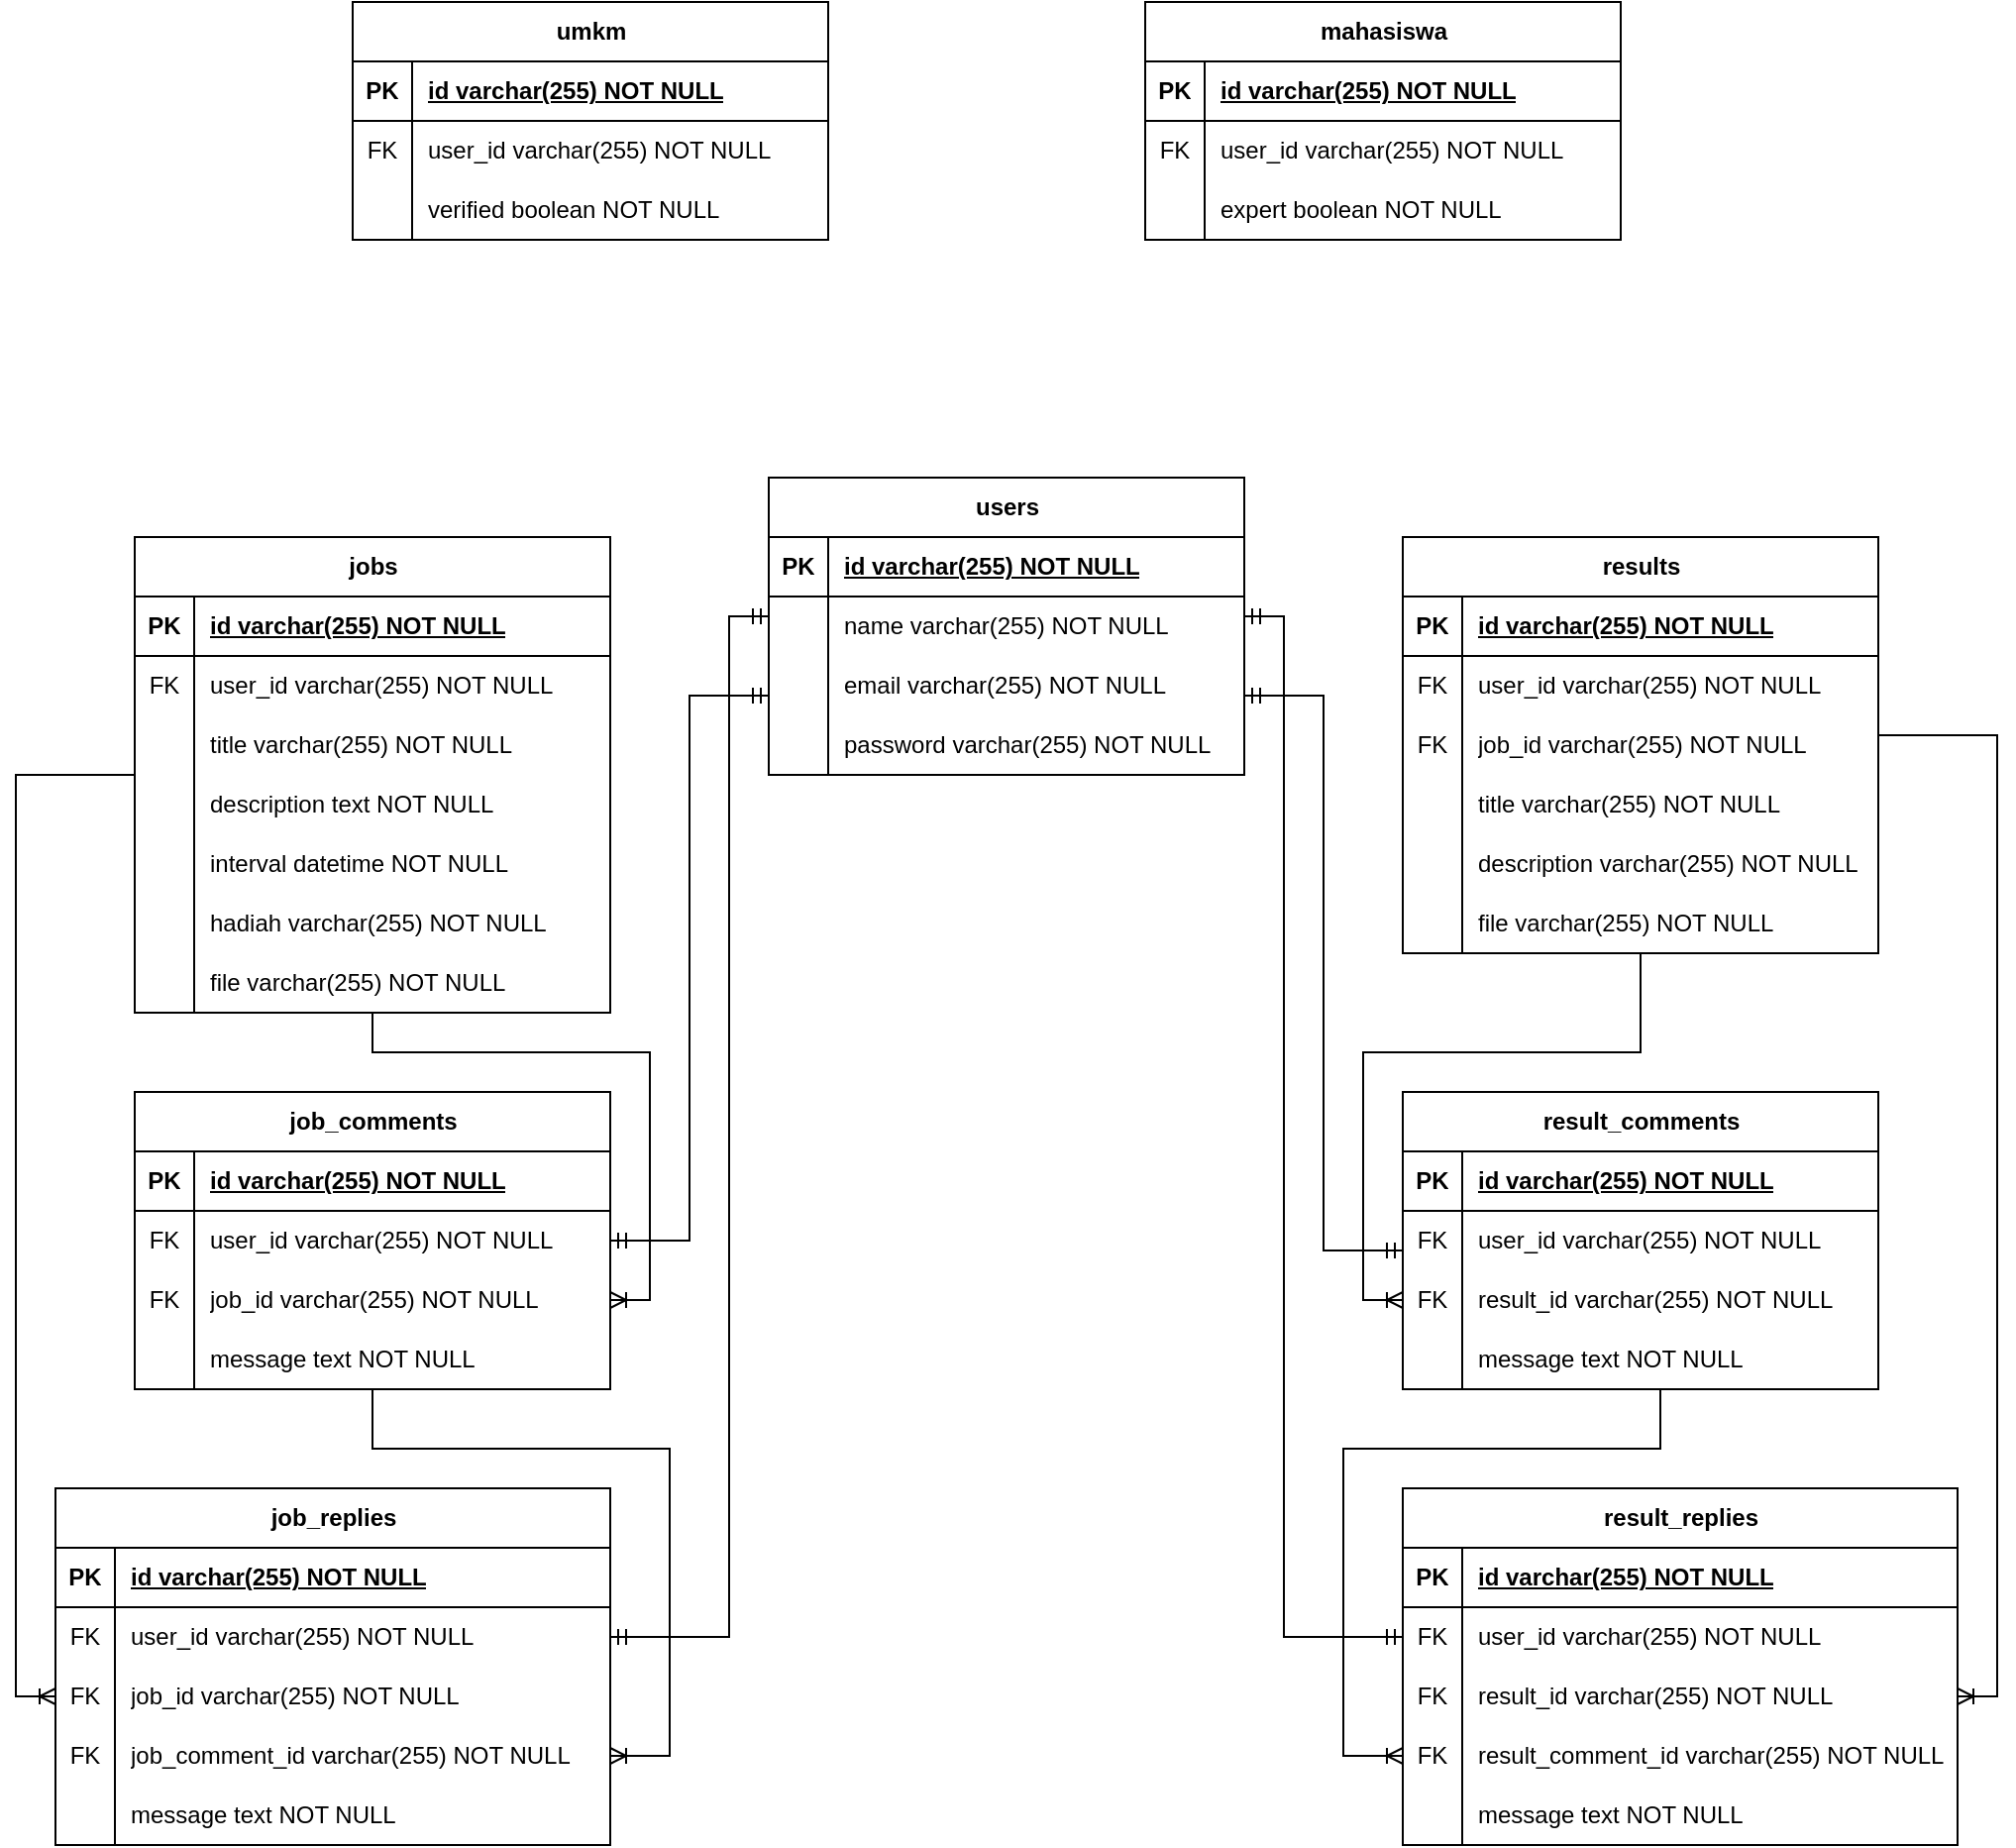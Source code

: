 <mxfile version="22.1.16" type="github">
  <diagram id="R2lEEEUBdFMjLlhIrx00" name="Page-1">
    <mxGraphModel dx="2143" dy="1618" grid="1" gridSize="10" guides="1" tooltips="1" connect="1" arrows="1" fold="1" page="1" pageScale="1" pageWidth="850" pageHeight="1100" math="0" shadow="0" extFonts="Permanent Marker^https://fonts.googleapis.com/css?family=Permanent+Marker">
      <root>
        <mxCell id="0" />
        <mxCell id="1" parent="0" />
        <mxCell id="wc5Q7rNn-N-xNiQu3_dc-1" value="users" style="shape=table;startSize=30;container=1;collapsible=1;childLayout=tableLayout;fixedRows=1;rowLines=0;fontStyle=1;align=center;resizeLast=1;html=1;" parent="1" vertex="1">
          <mxGeometry x="250" y="120" width="240" height="150" as="geometry" />
        </mxCell>
        <mxCell id="wc5Q7rNn-N-xNiQu3_dc-2" value="" style="shape=tableRow;horizontal=0;startSize=0;swimlaneHead=0;swimlaneBody=0;fillColor=none;collapsible=0;dropTarget=0;points=[[0,0.5],[1,0.5]];portConstraint=eastwest;top=0;left=0;right=0;bottom=1;" parent="wc5Q7rNn-N-xNiQu3_dc-1" vertex="1">
          <mxGeometry y="30" width="240" height="30" as="geometry" />
        </mxCell>
        <mxCell id="wc5Q7rNn-N-xNiQu3_dc-3" value="PK" style="shape=partialRectangle;connectable=0;fillColor=none;top=0;left=0;bottom=0;right=0;fontStyle=1;overflow=hidden;whiteSpace=wrap;html=1;" parent="wc5Q7rNn-N-xNiQu3_dc-2" vertex="1">
          <mxGeometry width="30" height="30" as="geometry">
            <mxRectangle width="30" height="30" as="alternateBounds" />
          </mxGeometry>
        </mxCell>
        <mxCell id="wc5Q7rNn-N-xNiQu3_dc-4" value="id varchar(255) NOT NULL" style="shape=partialRectangle;connectable=0;fillColor=none;top=0;left=0;bottom=0;right=0;align=left;spacingLeft=6;fontStyle=5;overflow=hidden;whiteSpace=wrap;html=1;" parent="wc5Q7rNn-N-xNiQu3_dc-2" vertex="1">
          <mxGeometry x="30" width="210" height="30" as="geometry">
            <mxRectangle width="210" height="30" as="alternateBounds" />
          </mxGeometry>
        </mxCell>
        <mxCell id="wc5Q7rNn-N-xNiQu3_dc-5" value="" style="shape=tableRow;horizontal=0;startSize=0;swimlaneHead=0;swimlaneBody=0;fillColor=none;collapsible=0;dropTarget=0;points=[[0,0.5],[1,0.5]];portConstraint=eastwest;top=0;left=0;right=0;bottom=0;" parent="wc5Q7rNn-N-xNiQu3_dc-1" vertex="1">
          <mxGeometry y="60" width="240" height="30" as="geometry" />
        </mxCell>
        <mxCell id="wc5Q7rNn-N-xNiQu3_dc-6" value="" style="shape=partialRectangle;connectable=0;fillColor=none;top=0;left=0;bottom=0;right=0;editable=1;overflow=hidden;whiteSpace=wrap;html=1;" parent="wc5Q7rNn-N-xNiQu3_dc-5" vertex="1">
          <mxGeometry width="30" height="30" as="geometry">
            <mxRectangle width="30" height="30" as="alternateBounds" />
          </mxGeometry>
        </mxCell>
        <mxCell id="wc5Q7rNn-N-xNiQu3_dc-7" value="name varchar(255) NOT NULL" style="shape=partialRectangle;connectable=0;fillColor=none;top=0;left=0;bottom=0;right=0;align=left;spacingLeft=6;overflow=hidden;whiteSpace=wrap;html=1;" parent="wc5Q7rNn-N-xNiQu3_dc-5" vertex="1">
          <mxGeometry x="30" width="210" height="30" as="geometry">
            <mxRectangle width="210" height="30" as="alternateBounds" />
          </mxGeometry>
        </mxCell>
        <mxCell id="wc5Q7rNn-N-xNiQu3_dc-8" value="" style="shape=tableRow;horizontal=0;startSize=0;swimlaneHead=0;swimlaneBody=0;fillColor=none;collapsible=0;dropTarget=0;points=[[0,0.5],[1,0.5]];portConstraint=eastwest;top=0;left=0;right=0;bottom=0;" parent="wc5Q7rNn-N-xNiQu3_dc-1" vertex="1">
          <mxGeometry y="90" width="240" height="30" as="geometry" />
        </mxCell>
        <mxCell id="wc5Q7rNn-N-xNiQu3_dc-9" value="" style="shape=partialRectangle;connectable=0;fillColor=none;top=0;left=0;bottom=0;right=0;editable=1;overflow=hidden;whiteSpace=wrap;html=1;" parent="wc5Q7rNn-N-xNiQu3_dc-8" vertex="1">
          <mxGeometry width="30" height="30" as="geometry">
            <mxRectangle width="30" height="30" as="alternateBounds" />
          </mxGeometry>
        </mxCell>
        <mxCell id="wc5Q7rNn-N-xNiQu3_dc-10" value="email varchar(255) NOT NULL" style="shape=partialRectangle;connectable=0;fillColor=none;top=0;left=0;bottom=0;right=0;align=left;spacingLeft=6;overflow=hidden;whiteSpace=wrap;html=1;" parent="wc5Q7rNn-N-xNiQu3_dc-8" vertex="1">
          <mxGeometry x="30" width="210" height="30" as="geometry">
            <mxRectangle width="210" height="30" as="alternateBounds" />
          </mxGeometry>
        </mxCell>
        <mxCell id="wc5Q7rNn-N-xNiQu3_dc-11" value="" style="shape=tableRow;horizontal=0;startSize=0;swimlaneHead=0;swimlaneBody=0;fillColor=none;collapsible=0;dropTarget=0;points=[[0,0.5],[1,0.5]];portConstraint=eastwest;top=0;left=0;right=0;bottom=0;" parent="wc5Q7rNn-N-xNiQu3_dc-1" vertex="1">
          <mxGeometry y="120" width="240" height="30" as="geometry" />
        </mxCell>
        <mxCell id="wc5Q7rNn-N-xNiQu3_dc-12" value="" style="shape=partialRectangle;connectable=0;fillColor=none;top=0;left=0;bottom=0;right=0;editable=1;overflow=hidden;whiteSpace=wrap;html=1;" parent="wc5Q7rNn-N-xNiQu3_dc-11" vertex="1">
          <mxGeometry width="30" height="30" as="geometry">
            <mxRectangle width="30" height="30" as="alternateBounds" />
          </mxGeometry>
        </mxCell>
        <mxCell id="wc5Q7rNn-N-xNiQu3_dc-13" value="password varchar(255) NOT NULL" style="shape=partialRectangle;connectable=0;fillColor=none;top=0;left=0;bottom=0;right=0;align=left;spacingLeft=6;overflow=hidden;whiteSpace=wrap;html=1;" parent="wc5Q7rNn-N-xNiQu3_dc-11" vertex="1">
          <mxGeometry x="30" width="210" height="30" as="geometry">
            <mxRectangle width="210" height="30" as="alternateBounds" />
          </mxGeometry>
        </mxCell>
        <mxCell id="wc5Q7rNn-N-xNiQu3_dc-42" value="jobs" style="shape=table;startSize=30;container=1;collapsible=1;childLayout=tableLayout;fixedRows=1;rowLines=0;fontStyle=1;align=center;resizeLast=1;html=1;" parent="1" vertex="1">
          <mxGeometry x="-70" y="150" width="240" height="240" as="geometry" />
        </mxCell>
        <mxCell id="wc5Q7rNn-N-xNiQu3_dc-43" value="" style="shape=tableRow;horizontal=0;startSize=0;swimlaneHead=0;swimlaneBody=0;fillColor=none;collapsible=0;dropTarget=0;points=[[0,0.5],[1,0.5]];portConstraint=eastwest;top=0;left=0;right=0;bottom=1;" parent="wc5Q7rNn-N-xNiQu3_dc-42" vertex="1">
          <mxGeometry y="30" width="240" height="30" as="geometry" />
        </mxCell>
        <mxCell id="wc5Q7rNn-N-xNiQu3_dc-44" value="PK" style="shape=partialRectangle;connectable=0;fillColor=none;top=0;left=0;bottom=0;right=0;fontStyle=1;overflow=hidden;whiteSpace=wrap;html=1;" parent="wc5Q7rNn-N-xNiQu3_dc-43" vertex="1">
          <mxGeometry width="30" height="30" as="geometry">
            <mxRectangle width="30" height="30" as="alternateBounds" />
          </mxGeometry>
        </mxCell>
        <mxCell id="wc5Q7rNn-N-xNiQu3_dc-45" value="id varchar(255) NOT NULL" style="shape=partialRectangle;connectable=0;fillColor=none;top=0;left=0;bottom=0;right=0;align=left;spacingLeft=6;fontStyle=5;overflow=hidden;whiteSpace=wrap;html=1;" parent="wc5Q7rNn-N-xNiQu3_dc-43" vertex="1">
          <mxGeometry x="30" width="210" height="30" as="geometry">
            <mxRectangle width="210" height="30" as="alternateBounds" />
          </mxGeometry>
        </mxCell>
        <mxCell id="wc5Q7rNn-N-xNiQu3_dc-46" value="" style="shape=tableRow;horizontal=0;startSize=0;swimlaneHead=0;swimlaneBody=0;fillColor=none;collapsible=0;dropTarget=0;points=[[0,0.5],[1,0.5]];portConstraint=eastwest;top=0;left=0;right=0;bottom=0;" parent="wc5Q7rNn-N-xNiQu3_dc-42" vertex="1">
          <mxGeometry y="60" width="240" height="30" as="geometry" />
        </mxCell>
        <mxCell id="wc5Q7rNn-N-xNiQu3_dc-47" value="FK" style="shape=partialRectangle;connectable=0;fillColor=none;top=0;left=0;bottom=0;right=0;editable=1;overflow=hidden;whiteSpace=wrap;html=1;" parent="wc5Q7rNn-N-xNiQu3_dc-46" vertex="1">
          <mxGeometry width="30" height="30" as="geometry">
            <mxRectangle width="30" height="30" as="alternateBounds" />
          </mxGeometry>
        </mxCell>
        <mxCell id="wc5Q7rNn-N-xNiQu3_dc-48" value="user_id varchar(255) NOT NULL" style="shape=partialRectangle;connectable=0;fillColor=none;top=0;left=0;bottom=0;right=0;align=left;spacingLeft=6;overflow=hidden;whiteSpace=wrap;html=1;" parent="wc5Q7rNn-N-xNiQu3_dc-46" vertex="1">
          <mxGeometry x="30" width="210" height="30" as="geometry">
            <mxRectangle width="210" height="30" as="alternateBounds" />
          </mxGeometry>
        </mxCell>
        <mxCell id="wc5Q7rNn-N-xNiQu3_dc-49" value="" style="shape=tableRow;horizontal=0;startSize=0;swimlaneHead=0;swimlaneBody=0;fillColor=none;collapsible=0;dropTarget=0;points=[[0,0.5],[1,0.5]];portConstraint=eastwest;top=0;left=0;right=0;bottom=0;" parent="wc5Q7rNn-N-xNiQu3_dc-42" vertex="1">
          <mxGeometry y="90" width="240" height="30" as="geometry" />
        </mxCell>
        <mxCell id="wc5Q7rNn-N-xNiQu3_dc-50" value="" style="shape=partialRectangle;connectable=0;fillColor=none;top=0;left=0;bottom=0;right=0;editable=1;overflow=hidden;whiteSpace=wrap;html=1;" parent="wc5Q7rNn-N-xNiQu3_dc-49" vertex="1">
          <mxGeometry width="30" height="30" as="geometry">
            <mxRectangle width="30" height="30" as="alternateBounds" />
          </mxGeometry>
        </mxCell>
        <mxCell id="wc5Q7rNn-N-xNiQu3_dc-51" value="title varchar(255) NOT NULL" style="shape=partialRectangle;connectable=0;fillColor=none;top=0;left=0;bottom=0;right=0;align=left;spacingLeft=6;overflow=hidden;whiteSpace=wrap;html=1;" parent="wc5Q7rNn-N-xNiQu3_dc-49" vertex="1">
          <mxGeometry x="30" width="210" height="30" as="geometry">
            <mxRectangle width="210" height="30" as="alternateBounds" />
          </mxGeometry>
        </mxCell>
        <mxCell id="wc5Q7rNn-N-xNiQu3_dc-52" value="" style="shape=tableRow;horizontal=0;startSize=0;swimlaneHead=0;swimlaneBody=0;fillColor=none;collapsible=0;dropTarget=0;points=[[0,0.5],[1,0.5]];portConstraint=eastwest;top=0;left=0;right=0;bottom=0;" parent="wc5Q7rNn-N-xNiQu3_dc-42" vertex="1">
          <mxGeometry y="120" width="240" height="30" as="geometry" />
        </mxCell>
        <mxCell id="wc5Q7rNn-N-xNiQu3_dc-53" value="" style="shape=partialRectangle;connectable=0;fillColor=none;top=0;left=0;bottom=0;right=0;editable=1;overflow=hidden;whiteSpace=wrap;html=1;" parent="wc5Q7rNn-N-xNiQu3_dc-52" vertex="1">
          <mxGeometry width="30" height="30" as="geometry">
            <mxRectangle width="30" height="30" as="alternateBounds" />
          </mxGeometry>
        </mxCell>
        <mxCell id="wc5Q7rNn-N-xNiQu3_dc-54" value="description text NOT NULL" style="shape=partialRectangle;connectable=0;fillColor=none;top=0;left=0;bottom=0;right=0;align=left;spacingLeft=6;overflow=hidden;whiteSpace=wrap;html=1;" parent="wc5Q7rNn-N-xNiQu3_dc-52" vertex="1">
          <mxGeometry x="30" width="210" height="30" as="geometry">
            <mxRectangle width="210" height="30" as="alternateBounds" />
          </mxGeometry>
        </mxCell>
        <mxCell id="wc5Q7rNn-N-xNiQu3_dc-55" value="" style="shape=tableRow;horizontal=0;startSize=0;swimlaneHead=0;swimlaneBody=0;fillColor=none;collapsible=0;dropTarget=0;points=[[0,0.5],[1,0.5]];portConstraint=eastwest;top=0;left=0;right=0;bottom=0;" parent="wc5Q7rNn-N-xNiQu3_dc-42" vertex="1">
          <mxGeometry y="150" width="240" height="30" as="geometry" />
        </mxCell>
        <mxCell id="wc5Q7rNn-N-xNiQu3_dc-56" value="" style="shape=partialRectangle;connectable=0;fillColor=none;top=0;left=0;bottom=0;right=0;editable=1;overflow=hidden;whiteSpace=wrap;html=1;" parent="wc5Q7rNn-N-xNiQu3_dc-55" vertex="1">
          <mxGeometry width="30" height="30" as="geometry">
            <mxRectangle width="30" height="30" as="alternateBounds" />
          </mxGeometry>
        </mxCell>
        <mxCell id="wc5Q7rNn-N-xNiQu3_dc-57" value="interval datetime NOT NULL" style="shape=partialRectangle;connectable=0;fillColor=none;top=0;left=0;bottom=0;right=0;align=left;spacingLeft=6;overflow=hidden;whiteSpace=wrap;html=1;" parent="wc5Q7rNn-N-xNiQu3_dc-55" vertex="1">
          <mxGeometry x="30" width="210" height="30" as="geometry">
            <mxRectangle width="210" height="30" as="alternateBounds" />
          </mxGeometry>
        </mxCell>
        <mxCell id="wc5Q7rNn-N-xNiQu3_dc-58" value="" style="shape=tableRow;horizontal=0;startSize=0;swimlaneHead=0;swimlaneBody=0;fillColor=none;collapsible=0;dropTarget=0;points=[[0,0.5],[1,0.5]];portConstraint=eastwest;top=0;left=0;right=0;bottom=0;" parent="wc5Q7rNn-N-xNiQu3_dc-42" vertex="1">
          <mxGeometry y="180" width="240" height="30" as="geometry" />
        </mxCell>
        <mxCell id="wc5Q7rNn-N-xNiQu3_dc-59" value="" style="shape=partialRectangle;connectable=0;fillColor=none;top=0;left=0;bottom=0;right=0;editable=1;overflow=hidden;whiteSpace=wrap;html=1;" parent="wc5Q7rNn-N-xNiQu3_dc-58" vertex="1">
          <mxGeometry width="30" height="30" as="geometry">
            <mxRectangle width="30" height="30" as="alternateBounds" />
          </mxGeometry>
        </mxCell>
        <mxCell id="wc5Q7rNn-N-xNiQu3_dc-60" value="hadiah varchar(255) NOT NULL" style="shape=partialRectangle;connectable=0;fillColor=none;top=0;left=0;bottom=0;right=0;align=left;spacingLeft=6;overflow=hidden;whiteSpace=wrap;html=1;" parent="wc5Q7rNn-N-xNiQu3_dc-58" vertex="1">
          <mxGeometry x="30" width="210" height="30" as="geometry">
            <mxRectangle width="210" height="30" as="alternateBounds" />
          </mxGeometry>
        </mxCell>
        <mxCell id="q7Uk0JzoAxezMymjL-A8-65" value="" style="shape=tableRow;horizontal=0;startSize=0;swimlaneHead=0;swimlaneBody=0;fillColor=none;collapsible=0;dropTarget=0;points=[[0,0.5],[1,0.5]];portConstraint=eastwest;top=0;left=0;right=0;bottom=0;" vertex="1" parent="wc5Q7rNn-N-xNiQu3_dc-42">
          <mxGeometry y="210" width="240" height="30" as="geometry" />
        </mxCell>
        <mxCell id="q7Uk0JzoAxezMymjL-A8-66" value="" style="shape=partialRectangle;connectable=0;fillColor=none;top=0;left=0;bottom=0;right=0;editable=1;overflow=hidden;whiteSpace=wrap;html=1;" vertex="1" parent="q7Uk0JzoAxezMymjL-A8-65">
          <mxGeometry width="30" height="30" as="geometry">
            <mxRectangle width="30" height="30" as="alternateBounds" />
          </mxGeometry>
        </mxCell>
        <mxCell id="q7Uk0JzoAxezMymjL-A8-67" value="file varchar(255) NOT NULL" style="shape=partialRectangle;connectable=0;fillColor=none;top=0;left=0;bottom=0;right=0;align=left;spacingLeft=6;overflow=hidden;whiteSpace=wrap;html=1;" vertex="1" parent="q7Uk0JzoAxezMymjL-A8-65">
          <mxGeometry x="30" width="210" height="30" as="geometry">
            <mxRectangle width="210" height="30" as="alternateBounds" />
          </mxGeometry>
        </mxCell>
        <mxCell id="wc5Q7rNn-N-xNiQu3_dc-67" value="job_comments" style="shape=table;startSize=30;container=1;collapsible=1;childLayout=tableLayout;fixedRows=1;rowLines=0;fontStyle=1;align=center;resizeLast=1;html=1;" parent="1" vertex="1">
          <mxGeometry x="-70" y="430" width="240" height="150" as="geometry" />
        </mxCell>
        <mxCell id="wc5Q7rNn-N-xNiQu3_dc-68" value="" style="shape=tableRow;horizontal=0;startSize=0;swimlaneHead=0;swimlaneBody=0;fillColor=none;collapsible=0;dropTarget=0;points=[[0,0.5],[1,0.5]];portConstraint=eastwest;top=0;left=0;right=0;bottom=1;" parent="wc5Q7rNn-N-xNiQu3_dc-67" vertex="1">
          <mxGeometry y="30" width="240" height="30" as="geometry" />
        </mxCell>
        <mxCell id="wc5Q7rNn-N-xNiQu3_dc-69" value="PK" style="shape=partialRectangle;connectable=0;fillColor=none;top=0;left=0;bottom=0;right=0;fontStyle=1;overflow=hidden;whiteSpace=wrap;html=1;" parent="wc5Q7rNn-N-xNiQu3_dc-68" vertex="1">
          <mxGeometry width="30" height="30" as="geometry">
            <mxRectangle width="30" height="30" as="alternateBounds" />
          </mxGeometry>
        </mxCell>
        <mxCell id="wc5Q7rNn-N-xNiQu3_dc-70" value="id varchar(255) NOT NULL" style="shape=partialRectangle;connectable=0;fillColor=none;top=0;left=0;bottom=0;right=0;align=left;spacingLeft=6;fontStyle=5;overflow=hidden;whiteSpace=wrap;html=1;" parent="wc5Q7rNn-N-xNiQu3_dc-68" vertex="1">
          <mxGeometry x="30" width="210" height="30" as="geometry">
            <mxRectangle width="210" height="30" as="alternateBounds" />
          </mxGeometry>
        </mxCell>
        <mxCell id="wc5Q7rNn-N-xNiQu3_dc-96" value="" style="shape=tableRow;horizontal=0;startSize=0;swimlaneHead=0;swimlaneBody=0;fillColor=none;collapsible=0;dropTarget=0;points=[[0,0.5],[1,0.5]];portConstraint=eastwest;top=0;left=0;right=0;bottom=0;" parent="wc5Q7rNn-N-xNiQu3_dc-67" vertex="1">
          <mxGeometry y="60" width="240" height="30" as="geometry" />
        </mxCell>
        <mxCell id="wc5Q7rNn-N-xNiQu3_dc-97" value="FK" style="shape=partialRectangle;connectable=0;fillColor=none;top=0;left=0;bottom=0;right=0;editable=1;overflow=hidden;whiteSpace=wrap;html=1;" parent="wc5Q7rNn-N-xNiQu3_dc-96" vertex="1">
          <mxGeometry width="30" height="30" as="geometry">
            <mxRectangle width="30" height="30" as="alternateBounds" />
          </mxGeometry>
        </mxCell>
        <mxCell id="wc5Q7rNn-N-xNiQu3_dc-98" value="user_id varchar(255) NOT NULL" style="shape=partialRectangle;connectable=0;fillColor=none;top=0;left=0;bottom=0;right=0;align=left;spacingLeft=6;overflow=hidden;whiteSpace=wrap;html=1;" parent="wc5Q7rNn-N-xNiQu3_dc-96" vertex="1">
          <mxGeometry x="30" width="210" height="30" as="geometry">
            <mxRectangle width="210" height="30" as="alternateBounds" />
          </mxGeometry>
        </mxCell>
        <mxCell id="wc5Q7rNn-N-xNiQu3_dc-108" value="" style="shape=tableRow;horizontal=0;startSize=0;swimlaneHead=0;swimlaneBody=0;fillColor=none;collapsible=0;dropTarget=0;points=[[0,0.5],[1,0.5]];portConstraint=eastwest;top=0;left=0;right=0;bottom=0;" parent="wc5Q7rNn-N-xNiQu3_dc-67" vertex="1">
          <mxGeometry y="90" width="240" height="30" as="geometry" />
        </mxCell>
        <mxCell id="wc5Q7rNn-N-xNiQu3_dc-109" value="FK" style="shape=partialRectangle;connectable=0;fillColor=none;top=0;left=0;bottom=0;right=0;editable=1;overflow=hidden;whiteSpace=wrap;html=1;" parent="wc5Q7rNn-N-xNiQu3_dc-108" vertex="1">
          <mxGeometry width="30" height="30" as="geometry">
            <mxRectangle width="30" height="30" as="alternateBounds" />
          </mxGeometry>
        </mxCell>
        <mxCell id="wc5Q7rNn-N-xNiQu3_dc-110" value="job_id varchar(255) NOT NULL" style="shape=partialRectangle;connectable=0;fillColor=none;top=0;left=0;bottom=0;right=0;align=left;spacingLeft=6;overflow=hidden;whiteSpace=wrap;html=1;" parent="wc5Q7rNn-N-xNiQu3_dc-108" vertex="1">
          <mxGeometry x="30" width="210" height="30" as="geometry">
            <mxRectangle width="210" height="30" as="alternateBounds" />
          </mxGeometry>
        </mxCell>
        <mxCell id="q7Uk0JzoAxezMymjL-A8-72" value="" style="shape=tableRow;horizontal=0;startSize=0;swimlaneHead=0;swimlaneBody=0;fillColor=none;collapsible=0;dropTarget=0;points=[[0,0.5],[1,0.5]];portConstraint=eastwest;top=0;left=0;right=0;bottom=0;" vertex="1" parent="wc5Q7rNn-N-xNiQu3_dc-67">
          <mxGeometry y="120" width="240" height="30" as="geometry" />
        </mxCell>
        <mxCell id="q7Uk0JzoAxezMymjL-A8-73" value="" style="shape=partialRectangle;connectable=0;fillColor=none;top=0;left=0;bottom=0;right=0;editable=1;overflow=hidden;whiteSpace=wrap;html=1;" vertex="1" parent="q7Uk0JzoAxezMymjL-A8-72">
          <mxGeometry width="30" height="30" as="geometry">
            <mxRectangle width="30" height="30" as="alternateBounds" />
          </mxGeometry>
        </mxCell>
        <mxCell id="q7Uk0JzoAxezMymjL-A8-74" value="message text NOT NULL" style="shape=partialRectangle;connectable=0;fillColor=none;top=0;left=0;bottom=0;right=0;align=left;spacingLeft=6;overflow=hidden;whiteSpace=wrap;html=1;" vertex="1" parent="q7Uk0JzoAxezMymjL-A8-72">
          <mxGeometry x="30" width="210" height="30" as="geometry">
            <mxRectangle width="210" height="30" as="alternateBounds" />
          </mxGeometry>
        </mxCell>
        <mxCell id="wc5Q7rNn-N-xNiQu3_dc-115" value="job_replies" style="shape=table;startSize=30;container=1;collapsible=1;childLayout=tableLayout;fixedRows=1;rowLines=0;fontStyle=1;align=center;resizeLast=1;html=1;" parent="1" vertex="1">
          <mxGeometry x="-110" y="630" width="280" height="180" as="geometry" />
        </mxCell>
        <mxCell id="wc5Q7rNn-N-xNiQu3_dc-116" value="" style="shape=tableRow;horizontal=0;startSize=0;swimlaneHead=0;swimlaneBody=0;fillColor=none;collapsible=0;dropTarget=0;points=[[0,0.5],[1,0.5]];portConstraint=eastwest;top=0;left=0;right=0;bottom=1;" parent="wc5Q7rNn-N-xNiQu3_dc-115" vertex="1">
          <mxGeometry y="30" width="280" height="30" as="geometry" />
        </mxCell>
        <mxCell id="wc5Q7rNn-N-xNiQu3_dc-117" value="PK" style="shape=partialRectangle;connectable=0;fillColor=none;top=0;left=0;bottom=0;right=0;fontStyle=1;overflow=hidden;whiteSpace=wrap;html=1;" parent="wc5Q7rNn-N-xNiQu3_dc-116" vertex="1">
          <mxGeometry width="30" height="30" as="geometry">
            <mxRectangle width="30" height="30" as="alternateBounds" />
          </mxGeometry>
        </mxCell>
        <mxCell id="wc5Q7rNn-N-xNiQu3_dc-118" value="id varchar(255) NOT NULL" style="shape=partialRectangle;connectable=0;fillColor=none;top=0;left=0;bottom=0;right=0;align=left;spacingLeft=6;fontStyle=5;overflow=hidden;whiteSpace=wrap;html=1;" parent="wc5Q7rNn-N-xNiQu3_dc-116" vertex="1">
          <mxGeometry x="30" width="250" height="30" as="geometry">
            <mxRectangle width="250" height="30" as="alternateBounds" />
          </mxGeometry>
        </mxCell>
        <mxCell id="wc5Q7rNn-N-xNiQu3_dc-119" value="" style="shape=tableRow;horizontal=0;startSize=0;swimlaneHead=0;swimlaneBody=0;fillColor=none;collapsible=0;dropTarget=0;points=[[0,0.5],[1,0.5]];portConstraint=eastwest;top=0;left=0;right=0;bottom=0;" parent="wc5Q7rNn-N-xNiQu3_dc-115" vertex="1">
          <mxGeometry y="60" width="280" height="30" as="geometry" />
        </mxCell>
        <mxCell id="wc5Q7rNn-N-xNiQu3_dc-120" value="FK" style="shape=partialRectangle;connectable=0;fillColor=none;top=0;left=0;bottom=0;right=0;editable=1;overflow=hidden;whiteSpace=wrap;html=1;" parent="wc5Q7rNn-N-xNiQu3_dc-119" vertex="1">
          <mxGeometry width="30" height="30" as="geometry">
            <mxRectangle width="30" height="30" as="alternateBounds" />
          </mxGeometry>
        </mxCell>
        <mxCell id="wc5Q7rNn-N-xNiQu3_dc-121" value="user_id varchar(255) NOT NULL" style="shape=partialRectangle;connectable=0;fillColor=none;top=0;left=0;bottom=0;right=0;align=left;spacingLeft=6;overflow=hidden;whiteSpace=wrap;html=1;" parent="wc5Q7rNn-N-xNiQu3_dc-119" vertex="1">
          <mxGeometry x="30" width="250" height="30" as="geometry">
            <mxRectangle width="250" height="30" as="alternateBounds" />
          </mxGeometry>
        </mxCell>
        <mxCell id="wc5Q7rNn-N-xNiQu3_dc-122" value="" style="shape=tableRow;horizontal=0;startSize=0;swimlaneHead=0;swimlaneBody=0;fillColor=none;collapsible=0;dropTarget=0;points=[[0,0.5],[1,0.5]];portConstraint=eastwest;top=0;left=0;right=0;bottom=0;" parent="wc5Q7rNn-N-xNiQu3_dc-115" vertex="1">
          <mxGeometry y="90" width="280" height="30" as="geometry" />
        </mxCell>
        <mxCell id="wc5Q7rNn-N-xNiQu3_dc-123" value="FK" style="shape=partialRectangle;connectable=0;fillColor=none;top=0;left=0;bottom=0;right=0;editable=1;overflow=hidden;whiteSpace=wrap;html=1;" parent="wc5Q7rNn-N-xNiQu3_dc-122" vertex="1">
          <mxGeometry width="30" height="30" as="geometry">
            <mxRectangle width="30" height="30" as="alternateBounds" />
          </mxGeometry>
        </mxCell>
        <mxCell id="wc5Q7rNn-N-xNiQu3_dc-124" value="job_id varchar(255) NOT NULL" style="shape=partialRectangle;connectable=0;fillColor=none;top=0;left=0;bottom=0;right=0;align=left;spacingLeft=6;overflow=hidden;whiteSpace=wrap;html=1;" parent="wc5Q7rNn-N-xNiQu3_dc-122" vertex="1">
          <mxGeometry x="30" width="250" height="30" as="geometry">
            <mxRectangle width="250" height="30" as="alternateBounds" />
          </mxGeometry>
        </mxCell>
        <mxCell id="wc5Q7rNn-N-xNiQu3_dc-125" value="" style="shape=tableRow;horizontal=0;startSize=0;swimlaneHead=0;swimlaneBody=0;fillColor=none;collapsible=0;dropTarget=0;points=[[0,0.5],[1,0.5]];portConstraint=eastwest;top=0;left=0;right=0;bottom=0;" parent="wc5Q7rNn-N-xNiQu3_dc-115" vertex="1">
          <mxGeometry y="120" width="280" height="30" as="geometry" />
        </mxCell>
        <mxCell id="wc5Q7rNn-N-xNiQu3_dc-126" value="FK" style="shape=partialRectangle;connectable=0;fillColor=none;top=0;left=0;bottom=0;right=0;editable=1;overflow=hidden;whiteSpace=wrap;html=1;" parent="wc5Q7rNn-N-xNiQu3_dc-125" vertex="1">
          <mxGeometry width="30" height="30" as="geometry">
            <mxRectangle width="30" height="30" as="alternateBounds" />
          </mxGeometry>
        </mxCell>
        <mxCell id="wc5Q7rNn-N-xNiQu3_dc-127" value="job_comment_id varchar(255) NOT NULL" style="shape=partialRectangle;connectable=0;fillColor=none;top=0;left=0;bottom=0;right=0;align=left;spacingLeft=6;overflow=hidden;whiteSpace=wrap;html=1;" parent="wc5Q7rNn-N-xNiQu3_dc-125" vertex="1">
          <mxGeometry x="30" width="250" height="30" as="geometry">
            <mxRectangle width="250" height="30" as="alternateBounds" />
          </mxGeometry>
        </mxCell>
        <mxCell id="q7Uk0JzoAxezMymjL-A8-33" value="" style="shape=tableRow;horizontal=0;startSize=0;swimlaneHead=0;swimlaneBody=0;fillColor=none;collapsible=0;dropTarget=0;points=[[0,0.5],[1,0.5]];portConstraint=eastwest;top=0;left=0;right=0;bottom=0;" vertex="1" parent="wc5Q7rNn-N-xNiQu3_dc-115">
          <mxGeometry y="150" width="280" height="30" as="geometry" />
        </mxCell>
        <mxCell id="q7Uk0JzoAxezMymjL-A8-34" value="" style="shape=partialRectangle;connectable=0;fillColor=none;top=0;left=0;bottom=0;right=0;editable=1;overflow=hidden;whiteSpace=wrap;html=1;" vertex="1" parent="q7Uk0JzoAxezMymjL-A8-33">
          <mxGeometry width="30" height="30" as="geometry">
            <mxRectangle width="30" height="30" as="alternateBounds" />
          </mxGeometry>
        </mxCell>
        <mxCell id="q7Uk0JzoAxezMymjL-A8-35" value="message text NOT NULL" style="shape=partialRectangle;connectable=0;fillColor=none;top=0;left=0;bottom=0;right=0;align=left;spacingLeft=6;overflow=hidden;whiteSpace=wrap;html=1;" vertex="1" parent="q7Uk0JzoAxezMymjL-A8-33">
          <mxGeometry x="30" width="250" height="30" as="geometry">
            <mxRectangle width="250" height="30" as="alternateBounds" />
          </mxGeometry>
        </mxCell>
        <mxCell id="q7Uk0JzoAxezMymjL-A8-6" value="results" style="shape=table;startSize=30;container=1;collapsible=1;childLayout=tableLayout;fixedRows=1;rowLines=0;fontStyle=1;align=center;resizeLast=1;html=1;" vertex="1" parent="1">
          <mxGeometry x="570" y="150" width="240" height="210" as="geometry" />
        </mxCell>
        <mxCell id="q7Uk0JzoAxezMymjL-A8-7" value="" style="shape=tableRow;horizontal=0;startSize=0;swimlaneHead=0;swimlaneBody=0;fillColor=none;collapsible=0;dropTarget=0;points=[[0,0.5],[1,0.5]];portConstraint=eastwest;top=0;left=0;right=0;bottom=1;" vertex="1" parent="q7Uk0JzoAxezMymjL-A8-6">
          <mxGeometry y="30" width="240" height="30" as="geometry" />
        </mxCell>
        <mxCell id="q7Uk0JzoAxezMymjL-A8-8" value="PK" style="shape=partialRectangle;connectable=0;fillColor=none;top=0;left=0;bottom=0;right=0;fontStyle=1;overflow=hidden;whiteSpace=wrap;html=1;" vertex="1" parent="q7Uk0JzoAxezMymjL-A8-7">
          <mxGeometry width="30" height="30" as="geometry">
            <mxRectangle width="30" height="30" as="alternateBounds" />
          </mxGeometry>
        </mxCell>
        <mxCell id="q7Uk0JzoAxezMymjL-A8-9" value="id varchar(255) NOT NULL" style="shape=partialRectangle;connectable=0;fillColor=none;top=0;left=0;bottom=0;right=0;align=left;spacingLeft=6;fontStyle=5;overflow=hidden;whiteSpace=wrap;html=1;" vertex="1" parent="q7Uk0JzoAxezMymjL-A8-7">
          <mxGeometry x="30" width="210" height="30" as="geometry">
            <mxRectangle width="210" height="30" as="alternateBounds" />
          </mxGeometry>
        </mxCell>
        <mxCell id="q7Uk0JzoAxezMymjL-A8-25" value="" style="shape=tableRow;horizontal=0;startSize=0;swimlaneHead=0;swimlaneBody=0;fillColor=none;collapsible=0;dropTarget=0;points=[[0,0.5],[1,0.5]];portConstraint=eastwest;top=0;left=0;right=0;bottom=0;" vertex="1" parent="q7Uk0JzoAxezMymjL-A8-6">
          <mxGeometry y="60" width="240" height="30" as="geometry" />
        </mxCell>
        <mxCell id="q7Uk0JzoAxezMymjL-A8-26" value="FK" style="shape=partialRectangle;connectable=0;fillColor=none;top=0;left=0;bottom=0;right=0;editable=1;overflow=hidden;whiteSpace=wrap;html=1;" vertex="1" parent="q7Uk0JzoAxezMymjL-A8-25">
          <mxGeometry width="30" height="30" as="geometry">
            <mxRectangle width="30" height="30" as="alternateBounds" />
          </mxGeometry>
        </mxCell>
        <mxCell id="q7Uk0JzoAxezMymjL-A8-27" value="user_id varchar(255) NOT NULL" style="shape=partialRectangle;connectable=0;fillColor=none;top=0;left=0;bottom=0;right=0;align=left;spacingLeft=6;overflow=hidden;whiteSpace=wrap;html=1;" vertex="1" parent="q7Uk0JzoAxezMymjL-A8-25">
          <mxGeometry x="30" width="210" height="30" as="geometry">
            <mxRectangle width="210" height="30" as="alternateBounds" />
          </mxGeometry>
        </mxCell>
        <mxCell id="q7Uk0JzoAxezMymjL-A8-29" value="" style="shape=tableRow;horizontal=0;startSize=0;swimlaneHead=0;swimlaneBody=0;fillColor=none;collapsible=0;dropTarget=0;points=[[0,0.5],[1,0.5]];portConstraint=eastwest;top=0;left=0;right=0;bottom=0;" vertex="1" parent="q7Uk0JzoAxezMymjL-A8-6">
          <mxGeometry y="90" width="240" height="30" as="geometry" />
        </mxCell>
        <mxCell id="q7Uk0JzoAxezMymjL-A8-30" value="FK" style="shape=partialRectangle;connectable=0;fillColor=none;top=0;left=0;bottom=0;right=0;editable=1;overflow=hidden;whiteSpace=wrap;html=1;" vertex="1" parent="q7Uk0JzoAxezMymjL-A8-29">
          <mxGeometry width="30" height="30" as="geometry">
            <mxRectangle width="30" height="30" as="alternateBounds" />
          </mxGeometry>
        </mxCell>
        <mxCell id="q7Uk0JzoAxezMymjL-A8-31" value="job_id varchar(255) NOT NULL" style="shape=partialRectangle;connectable=0;fillColor=none;top=0;left=0;bottom=0;right=0;align=left;spacingLeft=6;overflow=hidden;whiteSpace=wrap;html=1;" vertex="1" parent="q7Uk0JzoAxezMymjL-A8-29">
          <mxGeometry x="30" width="210" height="30" as="geometry">
            <mxRectangle width="210" height="30" as="alternateBounds" />
          </mxGeometry>
        </mxCell>
        <mxCell id="q7Uk0JzoAxezMymjL-A8-81" value="" style="shape=tableRow;horizontal=0;startSize=0;swimlaneHead=0;swimlaneBody=0;fillColor=none;collapsible=0;dropTarget=0;points=[[0,0.5],[1,0.5]];portConstraint=eastwest;top=0;left=0;right=0;bottom=0;" vertex="1" parent="q7Uk0JzoAxezMymjL-A8-6">
          <mxGeometry y="120" width="240" height="30" as="geometry" />
        </mxCell>
        <mxCell id="q7Uk0JzoAxezMymjL-A8-82" value="" style="shape=partialRectangle;connectable=0;fillColor=none;top=0;left=0;bottom=0;right=0;editable=1;overflow=hidden;whiteSpace=wrap;html=1;" vertex="1" parent="q7Uk0JzoAxezMymjL-A8-81">
          <mxGeometry width="30" height="30" as="geometry">
            <mxRectangle width="30" height="30" as="alternateBounds" />
          </mxGeometry>
        </mxCell>
        <mxCell id="q7Uk0JzoAxezMymjL-A8-83" value="title varchar(255) NOT NULL" style="shape=partialRectangle;connectable=0;fillColor=none;top=0;left=0;bottom=0;right=0;align=left;spacingLeft=6;overflow=hidden;whiteSpace=wrap;html=1;" vertex="1" parent="q7Uk0JzoAxezMymjL-A8-81">
          <mxGeometry x="30" width="210" height="30" as="geometry">
            <mxRectangle width="210" height="30" as="alternateBounds" />
          </mxGeometry>
        </mxCell>
        <mxCell id="q7Uk0JzoAxezMymjL-A8-84" value="" style="shape=tableRow;horizontal=0;startSize=0;swimlaneHead=0;swimlaneBody=0;fillColor=none;collapsible=0;dropTarget=0;points=[[0,0.5],[1,0.5]];portConstraint=eastwest;top=0;left=0;right=0;bottom=0;" vertex="1" parent="q7Uk0JzoAxezMymjL-A8-6">
          <mxGeometry y="150" width="240" height="30" as="geometry" />
        </mxCell>
        <mxCell id="q7Uk0JzoAxezMymjL-A8-85" value="" style="shape=partialRectangle;connectable=0;fillColor=none;top=0;left=0;bottom=0;right=0;editable=1;overflow=hidden;whiteSpace=wrap;html=1;" vertex="1" parent="q7Uk0JzoAxezMymjL-A8-84">
          <mxGeometry width="30" height="30" as="geometry">
            <mxRectangle width="30" height="30" as="alternateBounds" />
          </mxGeometry>
        </mxCell>
        <mxCell id="q7Uk0JzoAxezMymjL-A8-86" value="description varchar(255) NOT NULL" style="shape=partialRectangle;connectable=0;fillColor=none;top=0;left=0;bottom=0;right=0;align=left;spacingLeft=6;overflow=hidden;whiteSpace=wrap;html=1;" vertex="1" parent="q7Uk0JzoAxezMymjL-A8-84">
          <mxGeometry x="30" width="210" height="30" as="geometry">
            <mxRectangle width="210" height="30" as="alternateBounds" />
          </mxGeometry>
        </mxCell>
        <mxCell id="q7Uk0JzoAxezMymjL-A8-87" value="" style="shape=tableRow;horizontal=0;startSize=0;swimlaneHead=0;swimlaneBody=0;fillColor=none;collapsible=0;dropTarget=0;points=[[0,0.5],[1,0.5]];portConstraint=eastwest;top=0;left=0;right=0;bottom=0;" vertex="1" parent="q7Uk0JzoAxezMymjL-A8-6">
          <mxGeometry y="180" width="240" height="30" as="geometry" />
        </mxCell>
        <mxCell id="q7Uk0JzoAxezMymjL-A8-88" value="" style="shape=partialRectangle;connectable=0;fillColor=none;top=0;left=0;bottom=0;right=0;editable=1;overflow=hidden;whiteSpace=wrap;html=1;" vertex="1" parent="q7Uk0JzoAxezMymjL-A8-87">
          <mxGeometry width="30" height="30" as="geometry">
            <mxRectangle width="30" height="30" as="alternateBounds" />
          </mxGeometry>
        </mxCell>
        <mxCell id="q7Uk0JzoAxezMymjL-A8-89" value="file varchar(255) NOT NULL" style="shape=partialRectangle;connectable=0;fillColor=none;top=0;left=0;bottom=0;right=0;align=left;spacingLeft=6;overflow=hidden;whiteSpace=wrap;html=1;" vertex="1" parent="q7Uk0JzoAxezMymjL-A8-87">
          <mxGeometry x="30" width="210" height="30" as="geometry">
            <mxRectangle width="210" height="30" as="alternateBounds" />
          </mxGeometry>
        </mxCell>
        <mxCell id="q7Uk0JzoAxezMymjL-A8-36" value="result_comments" style="shape=table;startSize=30;container=1;collapsible=1;childLayout=tableLayout;fixedRows=1;rowLines=0;fontStyle=1;align=center;resizeLast=1;html=1;" vertex="1" parent="1">
          <mxGeometry x="570" y="430" width="240" height="150" as="geometry" />
        </mxCell>
        <mxCell id="q7Uk0JzoAxezMymjL-A8-37" value="" style="shape=tableRow;horizontal=0;startSize=0;swimlaneHead=0;swimlaneBody=0;fillColor=none;collapsible=0;dropTarget=0;points=[[0,0.5],[1,0.5]];portConstraint=eastwest;top=0;left=0;right=0;bottom=1;" vertex="1" parent="q7Uk0JzoAxezMymjL-A8-36">
          <mxGeometry y="30" width="240" height="30" as="geometry" />
        </mxCell>
        <mxCell id="q7Uk0JzoAxezMymjL-A8-38" value="PK" style="shape=partialRectangle;connectable=0;fillColor=none;top=0;left=0;bottom=0;right=0;fontStyle=1;overflow=hidden;whiteSpace=wrap;html=1;" vertex="1" parent="q7Uk0JzoAxezMymjL-A8-37">
          <mxGeometry width="30" height="30" as="geometry">
            <mxRectangle width="30" height="30" as="alternateBounds" />
          </mxGeometry>
        </mxCell>
        <mxCell id="q7Uk0JzoAxezMymjL-A8-39" value="id varchar(255) NOT NULL" style="shape=partialRectangle;connectable=0;fillColor=none;top=0;left=0;bottom=0;right=0;align=left;spacingLeft=6;fontStyle=5;overflow=hidden;whiteSpace=wrap;html=1;" vertex="1" parent="q7Uk0JzoAxezMymjL-A8-37">
          <mxGeometry x="30" width="210" height="30" as="geometry">
            <mxRectangle width="210" height="30" as="alternateBounds" />
          </mxGeometry>
        </mxCell>
        <mxCell id="q7Uk0JzoAxezMymjL-A8-43" value="" style="shape=tableRow;horizontal=0;startSize=0;swimlaneHead=0;swimlaneBody=0;fillColor=none;collapsible=0;dropTarget=0;points=[[0,0.5],[1,0.5]];portConstraint=eastwest;top=0;left=0;right=0;bottom=0;" vertex="1" parent="q7Uk0JzoAxezMymjL-A8-36">
          <mxGeometry y="60" width="240" height="30" as="geometry" />
        </mxCell>
        <mxCell id="q7Uk0JzoAxezMymjL-A8-44" value="FK" style="shape=partialRectangle;connectable=0;fillColor=none;top=0;left=0;bottom=0;right=0;editable=1;overflow=hidden;whiteSpace=wrap;html=1;" vertex="1" parent="q7Uk0JzoAxezMymjL-A8-43">
          <mxGeometry width="30" height="30" as="geometry">
            <mxRectangle width="30" height="30" as="alternateBounds" />
          </mxGeometry>
        </mxCell>
        <mxCell id="q7Uk0JzoAxezMymjL-A8-45" value="user_id varchar(255) NOT NULL" style="shape=partialRectangle;connectable=0;fillColor=none;top=0;left=0;bottom=0;right=0;align=left;spacingLeft=6;overflow=hidden;whiteSpace=wrap;html=1;" vertex="1" parent="q7Uk0JzoAxezMymjL-A8-43">
          <mxGeometry x="30" width="210" height="30" as="geometry">
            <mxRectangle width="210" height="30" as="alternateBounds" />
          </mxGeometry>
        </mxCell>
        <mxCell id="q7Uk0JzoAxezMymjL-A8-46" value="" style="shape=tableRow;horizontal=0;startSize=0;swimlaneHead=0;swimlaneBody=0;fillColor=none;collapsible=0;dropTarget=0;points=[[0,0.5],[1,0.5]];portConstraint=eastwest;top=0;left=0;right=0;bottom=0;" vertex="1" parent="q7Uk0JzoAxezMymjL-A8-36">
          <mxGeometry y="90" width="240" height="30" as="geometry" />
        </mxCell>
        <mxCell id="q7Uk0JzoAxezMymjL-A8-47" value="FK" style="shape=partialRectangle;connectable=0;fillColor=none;top=0;left=0;bottom=0;right=0;editable=1;overflow=hidden;whiteSpace=wrap;html=1;" vertex="1" parent="q7Uk0JzoAxezMymjL-A8-46">
          <mxGeometry width="30" height="30" as="geometry">
            <mxRectangle width="30" height="30" as="alternateBounds" />
          </mxGeometry>
        </mxCell>
        <mxCell id="q7Uk0JzoAxezMymjL-A8-48" value="result_id varchar(255) NOT NULL" style="shape=partialRectangle;connectable=0;fillColor=none;top=0;left=0;bottom=0;right=0;align=left;spacingLeft=6;overflow=hidden;whiteSpace=wrap;html=1;" vertex="1" parent="q7Uk0JzoAxezMymjL-A8-46">
          <mxGeometry x="30" width="210" height="30" as="geometry">
            <mxRectangle width="210" height="30" as="alternateBounds" />
          </mxGeometry>
        </mxCell>
        <mxCell id="q7Uk0JzoAxezMymjL-A8-93" value="" style="shape=tableRow;horizontal=0;startSize=0;swimlaneHead=0;swimlaneBody=0;fillColor=none;collapsible=0;dropTarget=0;points=[[0,0.5],[1,0.5]];portConstraint=eastwest;top=0;left=0;right=0;bottom=0;" vertex="1" parent="q7Uk0JzoAxezMymjL-A8-36">
          <mxGeometry y="120" width="240" height="30" as="geometry" />
        </mxCell>
        <mxCell id="q7Uk0JzoAxezMymjL-A8-94" value="" style="shape=partialRectangle;connectable=0;fillColor=none;top=0;left=0;bottom=0;right=0;editable=1;overflow=hidden;whiteSpace=wrap;html=1;" vertex="1" parent="q7Uk0JzoAxezMymjL-A8-93">
          <mxGeometry width="30" height="30" as="geometry">
            <mxRectangle width="30" height="30" as="alternateBounds" />
          </mxGeometry>
        </mxCell>
        <mxCell id="q7Uk0JzoAxezMymjL-A8-95" value="message text NOT NULL" style="shape=partialRectangle;connectable=0;fillColor=none;top=0;left=0;bottom=0;right=0;align=left;spacingLeft=6;overflow=hidden;whiteSpace=wrap;html=1;" vertex="1" parent="q7Uk0JzoAxezMymjL-A8-93">
          <mxGeometry x="30" width="210" height="30" as="geometry">
            <mxRectangle width="210" height="30" as="alternateBounds" />
          </mxGeometry>
        </mxCell>
        <mxCell id="q7Uk0JzoAxezMymjL-A8-49" value="result_replies" style="shape=table;startSize=30;container=1;collapsible=1;childLayout=tableLayout;fixedRows=1;rowLines=0;fontStyle=1;align=center;resizeLast=1;html=1;" vertex="1" parent="1">
          <mxGeometry x="570" y="630" width="280" height="180" as="geometry" />
        </mxCell>
        <mxCell id="q7Uk0JzoAxezMymjL-A8-50" value="" style="shape=tableRow;horizontal=0;startSize=0;swimlaneHead=0;swimlaneBody=0;fillColor=none;collapsible=0;dropTarget=0;points=[[0,0.5],[1,0.5]];portConstraint=eastwest;top=0;left=0;right=0;bottom=1;" vertex="1" parent="q7Uk0JzoAxezMymjL-A8-49">
          <mxGeometry y="30" width="280" height="30" as="geometry" />
        </mxCell>
        <mxCell id="q7Uk0JzoAxezMymjL-A8-51" value="PK" style="shape=partialRectangle;connectable=0;fillColor=none;top=0;left=0;bottom=0;right=0;fontStyle=1;overflow=hidden;whiteSpace=wrap;html=1;" vertex="1" parent="q7Uk0JzoAxezMymjL-A8-50">
          <mxGeometry width="30" height="30" as="geometry">
            <mxRectangle width="30" height="30" as="alternateBounds" />
          </mxGeometry>
        </mxCell>
        <mxCell id="q7Uk0JzoAxezMymjL-A8-52" value="id varchar(255) NOT NULL" style="shape=partialRectangle;connectable=0;fillColor=none;top=0;left=0;bottom=0;right=0;align=left;spacingLeft=6;fontStyle=5;overflow=hidden;whiteSpace=wrap;html=1;" vertex="1" parent="q7Uk0JzoAxezMymjL-A8-50">
          <mxGeometry x="30" width="250" height="30" as="geometry">
            <mxRectangle width="250" height="30" as="alternateBounds" />
          </mxGeometry>
        </mxCell>
        <mxCell id="q7Uk0JzoAxezMymjL-A8-56" value="" style="shape=tableRow;horizontal=0;startSize=0;swimlaneHead=0;swimlaneBody=0;fillColor=none;collapsible=0;dropTarget=0;points=[[0,0.5],[1,0.5]];portConstraint=eastwest;top=0;left=0;right=0;bottom=0;" vertex="1" parent="q7Uk0JzoAxezMymjL-A8-49">
          <mxGeometry y="60" width="280" height="30" as="geometry" />
        </mxCell>
        <mxCell id="q7Uk0JzoAxezMymjL-A8-57" value="FK" style="shape=partialRectangle;connectable=0;fillColor=none;top=0;left=0;bottom=0;right=0;editable=1;overflow=hidden;whiteSpace=wrap;html=1;" vertex="1" parent="q7Uk0JzoAxezMymjL-A8-56">
          <mxGeometry width="30" height="30" as="geometry">
            <mxRectangle width="30" height="30" as="alternateBounds" />
          </mxGeometry>
        </mxCell>
        <mxCell id="q7Uk0JzoAxezMymjL-A8-58" value="user_id varchar(255) NOT NULL" style="shape=partialRectangle;connectable=0;fillColor=none;top=0;left=0;bottom=0;right=0;align=left;spacingLeft=6;overflow=hidden;whiteSpace=wrap;html=1;" vertex="1" parent="q7Uk0JzoAxezMymjL-A8-56">
          <mxGeometry x="30" width="250" height="30" as="geometry">
            <mxRectangle width="250" height="30" as="alternateBounds" />
          </mxGeometry>
        </mxCell>
        <mxCell id="q7Uk0JzoAxezMymjL-A8-59" value="" style="shape=tableRow;horizontal=0;startSize=0;swimlaneHead=0;swimlaneBody=0;fillColor=none;collapsible=0;dropTarget=0;points=[[0,0.5],[1,0.5]];portConstraint=eastwest;top=0;left=0;right=0;bottom=0;" vertex="1" parent="q7Uk0JzoAxezMymjL-A8-49">
          <mxGeometry y="90" width="280" height="30" as="geometry" />
        </mxCell>
        <mxCell id="q7Uk0JzoAxezMymjL-A8-60" value="FK" style="shape=partialRectangle;connectable=0;fillColor=none;top=0;left=0;bottom=0;right=0;editable=1;overflow=hidden;whiteSpace=wrap;html=1;" vertex="1" parent="q7Uk0JzoAxezMymjL-A8-59">
          <mxGeometry width="30" height="30" as="geometry">
            <mxRectangle width="30" height="30" as="alternateBounds" />
          </mxGeometry>
        </mxCell>
        <mxCell id="q7Uk0JzoAxezMymjL-A8-61" value="result_id varchar(255) NOT NULL" style="shape=partialRectangle;connectable=0;fillColor=none;top=0;left=0;bottom=0;right=0;align=left;spacingLeft=6;overflow=hidden;whiteSpace=wrap;html=1;" vertex="1" parent="q7Uk0JzoAxezMymjL-A8-59">
          <mxGeometry x="30" width="250" height="30" as="geometry">
            <mxRectangle width="250" height="30" as="alternateBounds" />
          </mxGeometry>
        </mxCell>
        <mxCell id="q7Uk0JzoAxezMymjL-A8-62" value="" style="shape=tableRow;horizontal=0;startSize=0;swimlaneHead=0;swimlaneBody=0;fillColor=none;collapsible=0;dropTarget=0;points=[[0,0.5],[1,0.5]];portConstraint=eastwest;top=0;left=0;right=0;bottom=0;" vertex="1" parent="q7Uk0JzoAxezMymjL-A8-49">
          <mxGeometry y="120" width="280" height="30" as="geometry" />
        </mxCell>
        <mxCell id="q7Uk0JzoAxezMymjL-A8-63" value="FK" style="shape=partialRectangle;connectable=0;fillColor=none;top=0;left=0;bottom=0;right=0;editable=1;overflow=hidden;whiteSpace=wrap;html=1;" vertex="1" parent="q7Uk0JzoAxezMymjL-A8-62">
          <mxGeometry width="30" height="30" as="geometry">
            <mxRectangle width="30" height="30" as="alternateBounds" />
          </mxGeometry>
        </mxCell>
        <mxCell id="q7Uk0JzoAxezMymjL-A8-64" value="result_comment_id varchar(255) NOT NULL" style="shape=partialRectangle;connectable=0;fillColor=none;top=0;left=0;bottom=0;right=0;align=left;spacingLeft=6;overflow=hidden;whiteSpace=wrap;html=1;" vertex="1" parent="q7Uk0JzoAxezMymjL-A8-62">
          <mxGeometry x="30" width="250" height="30" as="geometry">
            <mxRectangle width="250" height="30" as="alternateBounds" />
          </mxGeometry>
        </mxCell>
        <mxCell id="q7Uk0JzoAxezMymjL-A8-96" value="" style="shape=tableRow;horizontal=0;startSize=0;swimlaneHead=0;swimlaneBody=0;fillColor=none;collapsible=0;dropTarget=0;points=[[0,0.5],[1,0.5]];portConstraint=eastwest;top=0;left=0;right=0;bottom=0;" vertex="1" parent="q7Uk0JzoAxezMymjL-A8-49">
          <mxGeometry y="150" width="280" height="30" as="geometry" />
        </mxCell>
        <mxCell id="q7Uk0JzoAxezMymjL-A8-97" value="" style="shape=partialRectangle;connectable=0;fillColor=none;top=0;left=0;bottom=0;right=0;editable=1;overflow=hidden;whiteSpace=wrap;html=1;" vertex="1" parent="q7Uk0JzoAxezMymjL-A8-96">
          <mxGeometry width="30" height="30" as="geometry">
            <mxRectangle width="30" height="30" as="alternateBounds" />
          </mxGeometry>
        </mxCell>
        <mxCell id="q7Uk0JzoAxezMymjL-A8-98" value="message text NOT NULL" style="shape=partialRectangle;connectable=0;fillColor=none;top=0;left=0;bottom=0;right=0;align=left;spacingLeft=6;overflow=hidden;whiteSpace=wrap;html=1;" vertex="1" parent="q7Uk0JzoAxezMymjL-A8-96">
          <mxGeometry x="30" width="250" height="30" as="geometry">
            <mxRectangle width="250" height="30" as="alternateBounds" />
          </mxGeometry>
        </mxCell>
        <mxCell id="q7Uk0JzoAxezMymjL-A8-101" value="umkm" style="shape=table;startSize=30;container=1;collapsible=1;childLayout=tableLayout;fixedRows=1;rowLines=0;fontStyle=1;align=center;resizeLast=1;html=1;" vertex="1" parent="1">
          <mxGeometry x="40" y="-120" width="240" height="120" as="geometry" />
        </mxCell>
        <mxCell id="q7Uk0JzoAxezMymjL-A8-102" value="" style="shape=tableRow;horizontal=0;startSize=0;swimlaneHead=0;swimlaneBody=0;fillColor=none;collapsible=0;dropTarget=0;points=[[0,0.5],[1,0.5]];portConstraint=eastwest;top=0;left=0;right=0;bottom=1;" vertex="1" parent="q7Uk0JzoAxezMymjL-A8-101">
          <mxGeometry y="30" width="240" height="30" as="geometry" />
        </mxCell>
        <mxCell id="q7Uk0JzoAxezMymjL-A8-103" value="PK" style="shape=partialRectangle;connectable=0;fillColor=none;top=0;left=0;bottom=0;right=0;fontStyle=1;overflow=hidden;whiteSpace=wrap;html=1;" vertex="1" parent="q7Uk0JzoAxezMymjL-A8-102">
          <mxGeometry width="30" height="30" as="geometry">
            <mxRectangle width="30" height="30" as="alternateBounds" />
          </mxGeometry>
        </mxCell>
        <mxCell id="q7Uk0JzoAxezMymjL-A8-104" value="id varchar(255) NOT NULL" style="shape=partialRectangle;connectable=0;fillColor=none;top=0;left=0;bottom=0;right=0;align=left;spacingLeft=6;fontStyle=5;overflow=hidden;whiteSpace=wrap;html=1;" vertex="1" parent="q7Uk0JzoAxezMymjL-A8-102">
          <mxGeometry x="30" width="210" height="30" as="geometry">
            <mxRectangle width="210" height="30" as="alternateBounds" />
          </mxGeometry>
        </mxCell>
        <mxCell id="q7Uk0JzoAxezMymjL-A8-105" value="" style="shape=tableRow;horizontal=0;startSize=0;swimlaneHead=0;swimlaneBody=0;fillColor=none;collapsible=0;dropTarget=0;points=[[0,0.5],[1,0.5]];portConstraint=eastwest;top=0;left=0;right=0;bottom=0;" vertex="1" parent="q7Uk0JzoAxezMymjL-A8-101">
          <mxGeometry y="60" width="240" height="30" as="geometry" />
        </mxCell>
        <mxCell id="q7Uk0JzoAxezMymjL-A8-106" value="FK" style="shape=partialRectangle;connectable=0;fillColor=none;top=0;left=0;bottom=0;right=0;editable=1;overflow=hidden;whiteSpace=wrap;html=1;" vertex="1" parent="q7Uk0JzoAxezMymjL-A8-105">
          <mxGeometry width="30" height="30" as="geometry">
            <mxRectangle width="30" height="30" as="alternateBounds" />
          </mxGeometry>
        </mxCell>
        <mxCell id="q7Uk0JzoAxezMymjL-A8-107" value="user_id varchar(255) NOT NULL" style="shape=partialRectangle;connectable=0;fillColor=none;top=0;left=0;bottom=0;right=0;align=left;spacingLeft=6;overflow=hidden;whiteSpace=wrap;html=1;" vertex="1" parent="q7Uk0JzoAxezMymjL-A8-105">
          <mxGeometry x="30" width="210" height="30" as="geometry">
            <mxRectangle width="210" height="30" as="alternateBounds" />
          </mxGeometry>
        </mxCell>
        <mxCell id="q7Uk0JzoAxezMymjL-A8-108" value="" style="shape=tableRow;horizontal=0;startSize=0;swimlaneHead=0;swimlaneBody=0;fillColor=none;collapsible=0;dropTarget=0;points=[[0,0.5],[1,0.5]];portConstraint=eastwest;top=0;left=0;right=0;bottom=0;" vertex="1" parent="q7Uk0JzoAxezMymjL-A8-101">
          <mxGeometry y="90" width="240" height="30" as="geometry" />
        </mxCell>
        <mxCell id="q7Uk0JzoAxezMymjL-A8-109" value="" style="shape=partialRectangle;connectable=0;fillColor=none;top=0;left=0;bottom=0;right=0;editable=1;overflow=hidden;whiteSpace=wrap;html=1;" vertex="1" parent="q7Uk0JzoAxezMymjL-A8-108">
          <mxGeometry width="30" height="30" as="geometry">
            <mxRectangle width="30" height="30" as="alternateBounds" />
          </mxGeometry>
        </mxCell>
        <mxCell id="q7Uk0JzoAxezMymjL-A8-110" value="verified boolean NOT NULL" style="shape=partialRectangle;connectable=0;fillColor=none;top=0;left=0;bottom=0;right=0;align=left;spacingLeft=6;overflow=hidden;whiteSpace=wrap;html=1;" vertex="1" parent="q7Uk0JzoAxezMymjL-A8-108">
          <mxGeometry x="30" width="210" height="30" as="geometry">
            <mxRectangle width="210" height="30" as="alternateBounds" />
          </mxGeometry>
        </mxCell>
        <mxCell id="q7Uk0JzoAxezMymjL-A8-114" value="mahasiswa" style="shape=table;startSize=30;container=1;collapsible=1;childLayout=tableLayout;fixedRows=1;rowLines=0;fontStyle=1;align=center;resizeLast=1;html=1;" vertex="1" parent="1">
          <mxGeometry x="440" y="-120" width="240" height="120" as="geometry" />
        </mxCell>
        <mxCell id="q7Uk0JzoAxezMymjL-A8-115" value="" style="shape=tableRow;horizontal=0;startSize=0;swimlaneHead=0;swimlaneBody=0;fillColor=none;collapsible=0;dropTarget=0;points=[[0,0.5],[1,0.5]];portConstraint=eastwest;top=0;left=0;right=0;bottom=1;" vertex="1" parent="q7Uk0JzoAxezMymjL-A8-114">
          <mxGeometry y="30" width="240" height="30" as="geometry" />
        </mxCell>
        <mxCell id="q7Uk0JzoAxezMymjL-A8-116" value="PK" style="shape=partialRectangle;connectable=0;fillColor=none;top=0;left=0;bottom=0;right=0;fontStyle=1;overflow=hidden;whiteSpace=wrap;html=1;" vertex="1" parent="q7Uk0JzoAxezMymjL-A8-115">
          <mxGeometry width="30" height="30" as="geometry">
            <mxRectangle width="30" height="30" as="alternateBounds" />
          </mxGeometry>
        </mxCell>
        <mxCell id="q7Uk0JzoAxezMymjL-A8-117" value="id varchar(255) NOT NULL" style="shape=partialRectangle;connectable=0;fillColor=none;top=0;left=0;bottom=0;right=0;align=left;spacingLeft=6;fontStyle=5;overflow=hidden;whiteSpace=wrap;html=1;" vertex="1" parent="q7Uk0JzoAxezMymjL-A8-115">
          <mxGeometry x="30" width="210" height="30" as="geometry">
            <mxRectangle width="210" height="30" as="alternateBounds" />
          </mxGeometry>
        </mxCell>
        <mxCell id="q7Uk0JzoAxezMymjL-A8-118" value="" style="shape=tableRow;horizontal=0;startSize=0;swimlaneHead=0;swimlaneBody=0;fillColor=none;collapsible=0;dropTarget=0;points=[[0,0.5],[1,0.5]];portConstraint=eastwest;top=0;left=0;right=0;bottom=0;" vertex="1" parent="q7Uk0JzoAxezMymjL-A8-114">
          <mxGeometry y="60" width="240" height="30" as="geometry" />
        </mxCell>
        <mxCell id="q7Uk0JzoAxezMymjL-A8-119" value="FK" style="shape=partialRectangle;connectable=0;fillColor=none;top=0;left=0;bottom=0;right=0;editable=1;overflow=hidden;whiteSpace=wrap;html=1;" vertex="1" parent="q7Uk0JzoAxezMymjL-A8-118">
          <mxGeometry width="30" height="30" as="geometry">
            <mxRectangle width="30" height="30" as="alternateBounds" />
          </mxGeometry>
        </mxCell>
        <mxCell id="q7Uk0JzoAxezMymjL-A8-120" value="user_id varchar(255) NOT NULL" style="shape=partialRectangle;connectable=0;fillColor=none;top=0;left=0;bottom=0;right=0;align=left;spacingLeft=6;overflow=hidden;whiteSpace=wrap;html=1;" vertex="1" parent="q7Uk0JzoAxezMymjL-A8-118">
          <mxGeometry x="30" width="210" height="30" as="geometry">
            <mxRectangle width="210" height="30" as="alternateBounds" />
          </mxGeometry>
        </mxCell>
        <mxCell id="q7Uk0JzoAxezMymjL-A8-121" value="" style="shape=tableRow;horizontal=0;startSize=0;swimlaneHead=0;swimlaneBody=0;fillColor=none;collapsible=0;dropTarget=0;points=[[0,0.5],[1,0.5]];portConstraint=eastwest;top=0;left=0;right=0;bottom=0;" vertex="1" parent="q7Uk0JzoAxezMymjL-A8-114">
          <mxGeometry y="90" width="240" height="30" as="geometry" />
        </mxCell>
        <mxCell id="q7Uk0JzoAxezMymjL-A8-122" value="" style="shape=partialRectangle;connectable=0;fillColor=none;top=0;left=0;bottom=0;right=0;editable=1;overflow=hidden;whiteSpace=wrap;html=1;" vertex="1" parent="q7Uk0JzoAxezMymjL-A8-121">
          <mxGeometry width="30" height="30" as="geometry">
            <mxRectangle width="30" height="30" as="alternateBounds" />
          </mxGeometry>
        </mxCell>
        <mxCell id="q7Uk0JzoAxezMymjL-A8-123" value="expert boolean NOT NULL" style="shape=partialRectangle;connectable=0;fillColor=none;top=0;left=0;bottom=0;right=0;align=left;spacingLeft=6;overflow=hidden;whiteSpace=wrap;html=1;" vertex="1" parent="q7Uk0JzoAxezMymjL-A8-121">
          <mxGeometry x="30" width="210" height="30" as="geometry">
            <mxRectangle width="210" height="30" as="alternateBounds" />
          </mxGeometry>
        </mxCell>
        <mxCell id="q7Uk0JzoAxezMymjL-A8-127" value="" style="edgeStyle=orthogonalEdgeStyle;fontSize=12;html=1;endArrow=ERoneToMany;rounded=0;" edge="1" parent="1" source="wc5Q7rNn-N-xNiQu3_dc-67" target="wc5Q7rNn-N-xNiQu3_dc-125">
          <mxGeometry width="100" height="100" relative="1" as="geometry">
            <mxPoint x="-100" y="510" as="sourcePoint" />
            <mxPoint x="-100" y="810" as="targetPoint" />
            <Array as="points">
              <mxPoint x="50" y="610" />
              <mxPoint x="200" y="610" />
              <mxPoint x="200" y="765" />
            </Array>
          </mxGeometry>
        </mxCell>
        <mxCell id="q7Uk0JzoAxezMymjL-A8-143" value="" style="edgeStyle=orthogonalEdgeStyle;fontSize=12;html=1;endArrow=ERoneToMany;rounded=0;" edge="1" parent="1" source="wc5Q7rNn-N-xNiQu3_dc-42" target="wc5Q7rNn-N-xNiQu3_dc-122">
          <mxGeometry width="100" height="100" relative="1" as="geometry">
            <mxPoint x="-100" y="515" as="sourcePoint" />
            <mxPoint x="-100" y="815" as="targetPoint" />
            <Array as="points">
              <mxPoint x="-130" y="270" />
              <mxPoint x="-130" y="735" />
            </Array>
          </mxGeometry>
        </mxCell>
        <mxCell id="q7Uk0JzoAxezMymjL-A8-144" value="" style="edgeStyle=orthogonalEdgeStyle;fontSize=12;html=1;endArrow=ERoneToMany;rounded=0;" edge="1" parent="1" source="wc5Q7rNn-N-xNiQu3_dc-42" target="wc5Q7rNn-N-xNiQu3_dc-108">
          <mxGeometry width="100" height="100" relative="1" as="geometry">
            <mxPoint x="20" y="590" as="sourcePoint" />
            <mxPoint x="180" y="815" as="targetPoint" />
            <Array as="points">
              <mxPoint x="50" y="410" />
              <mxPoint x="190" y="410" />
              <mxPoint x="190" y="535" />
            </Array>
          </mxGeometry>
        </mxCell>
        <mxCell id="q7Uk0JzoAxezMymjL-A8-145" value="" style="edgeStyle=orthogonalEdgeStyle;fontSize=12;html=1;endArrow=ERmandOne;startArrow=ERmandOne;rounded=0;" edge="1" parent="1" source="wc5Q7rNn-N-xNiQu3_dc-96" target="wc5Q7rNn-N-xNiQu3_dc-1">
          <mxGeometry width="100" height="100" relative="1" as="geometry">
            <mxPoint x="270" y="510" as="sourcePoint" />
            <mxPoint x="370" y="410" as="targetPoint" />
            <Array as="points">
              <mxPoint x="210" y="505" />
              <mxPoint x="210" y="230" />
            </Array>
          </mxGeometry>
        </mxCell>
        <mxCell id="q7Uk0JzoAxezMymjL-A8-147" value="" style="edgeStyle=orthogonalEdgeStyle;fontSize=12;html=1;endArrow=ERmandOne;startArrow=ERmandOne;rounded=0;" edge="1" parent="1" source="wc5Q7rNn-N-xNiQu3_dc-119" target="wc5Q7rNn-N-xNiQu3_dc-1">
          <mxGeometry width="100" height="100" relative="1" as="geometry">
            <mxPoint x="140" y="515" as="sourcePoint" />
            <mxPoint x="260" y="210" as="targetPoint" />
            <Array as="points">
              <mxPoint x="230" y="705" />
              <mxPoint x="230" y="190" />
            </Array>
          </mxGeometry>
        </mxCell>
        <mxCell id="q7Uk0JzoAxezMymjL-A8-148" value="" style="edgeStyle=orthogonalEdgeStyle;fontSize=12;html=1;endArrow=ERoneToMany;rounded=0;" edge="1" parent="1" source="q7Uk0JzoAxezMymjL-A8-6" target="q7Uk0JzoAxezMymjL-A8-59">
          <mxGeometry width="100" height="100" relative="1" as="geometry">
            <mxPoint x="-60" y="280" as="sourcePoint" />
            <mxPoint x="-100" y="745" as="targetPoint" />
            <Array as="points">
              <mxPoint x="870" y="250" />
              <mxPoint x="870" y="735" />
            </Array>
          </mxGeometry>
        </mxCell>
        <mxCell id="q7Uk0JzoAxezMymjL-A8-149" value="" style="edgeStyle=orthogonalEdgeStyle;fontSize=12;html=1;endArrow=ERoneToMany;rounded=0;" edge="1" parent="1" source="q7Uk0JzoAxezMymjL-A8-6" target="q7Uk0JzoAxezMymjL-A8-46">
          <mxGeometry width="100" height="100" relative="1" as="geometry">
            <mxPoint x="820" y="260" as="sourcePoint" />
            <mxPoint x="860" y="745" as="targetPoint" />
            <Array as="points">
              <mxPoint x="690" y="410" />
              <mxPoint x="550" y="410" />
              <mxPoint x="550" y="535" />
            </Array>
          </mxGeometry>
        </mxCell>
        <mxCell id="q7Uk0JzoAxezMymjL-A8-150" value="" style="edgeStyle=orthogonalEdgeStyle;fontSize=12;html=1;endArrow=ERmandOne;startArrow=ERmandOne;rounded=0;" edge="1" parent="1" source="q7Uk0JzoAxezMymjL-A8-43" target="wc5Q7rNn-N-xNiQu3_dc-1">
          <mxGeometry width="100" height="100" relative="1" as="geometry">
            <mxPoint x="180" y="515" as="sourcePoint" />
            <mxPoint x="260" y="240" as="targetPoint" />
            <Array as="points">
              <mxPoint x="530" y="510" />
              <mxPoint x="530" y="230" />
            </Array>
          </mxGeometry>
        </mxCell>
        <mxCell id="q7Uk0JzoAxezMymjL-A8-151" value="" style="edgeStyle=orthogonalEdgeStyle;fontSize=12;html=1;endArrow=ERmandOne;startArrow=ERmandOne;rounded=0;" edge="1" parent="1" source="q7Uk0JzoAxezMymjL-A8-56" target="wc5Q7rNn-N-xNiQu3_dc-1">
          <mxGeometry width="100" height="100" relative="1" as="geometry">
            <mxPoint x="580" y="520" as="sourcePoint" />
            <mxPoint x="500" y="240" as="targetPoint" />
            <Array as="points">
              <mxPoint x="510" y="705" />
              <mxPoint x="510" y="190" />
            </Array>
          </mxGeometry>
        </mxCell>
        <mxCell id="q7Uk0JzoAxezMymjL-A8-152" value="" style="edgeStyle=orthogonalEdgeStyle;fontSize=12;html=1;endArrow=ERoneToMany;rounded=0;" edge="1" parent="1" source="q7Uk0JzoAxezMymjL-A8-36" target="q7Uk0JzoAxezMymjL-A8-62">
          <mxGeometry width="100" height="100" relative="1" as="geometry">
            <mxPoint x="700" y="370" as="sourcePoint" />
            <mxPoint x="580" y="545" as="targetPoint" />
            <Array as="points">
              <mxPoint x="700" y="610" />
              <mxPoint x="540" y="610" />
              <mxPoint x="540" y="765" />
            </Array>
          </mxGeometry>
        </mxCell>
      </root>
    </mxGraphModel>
  </diagram>
</mxfile>
